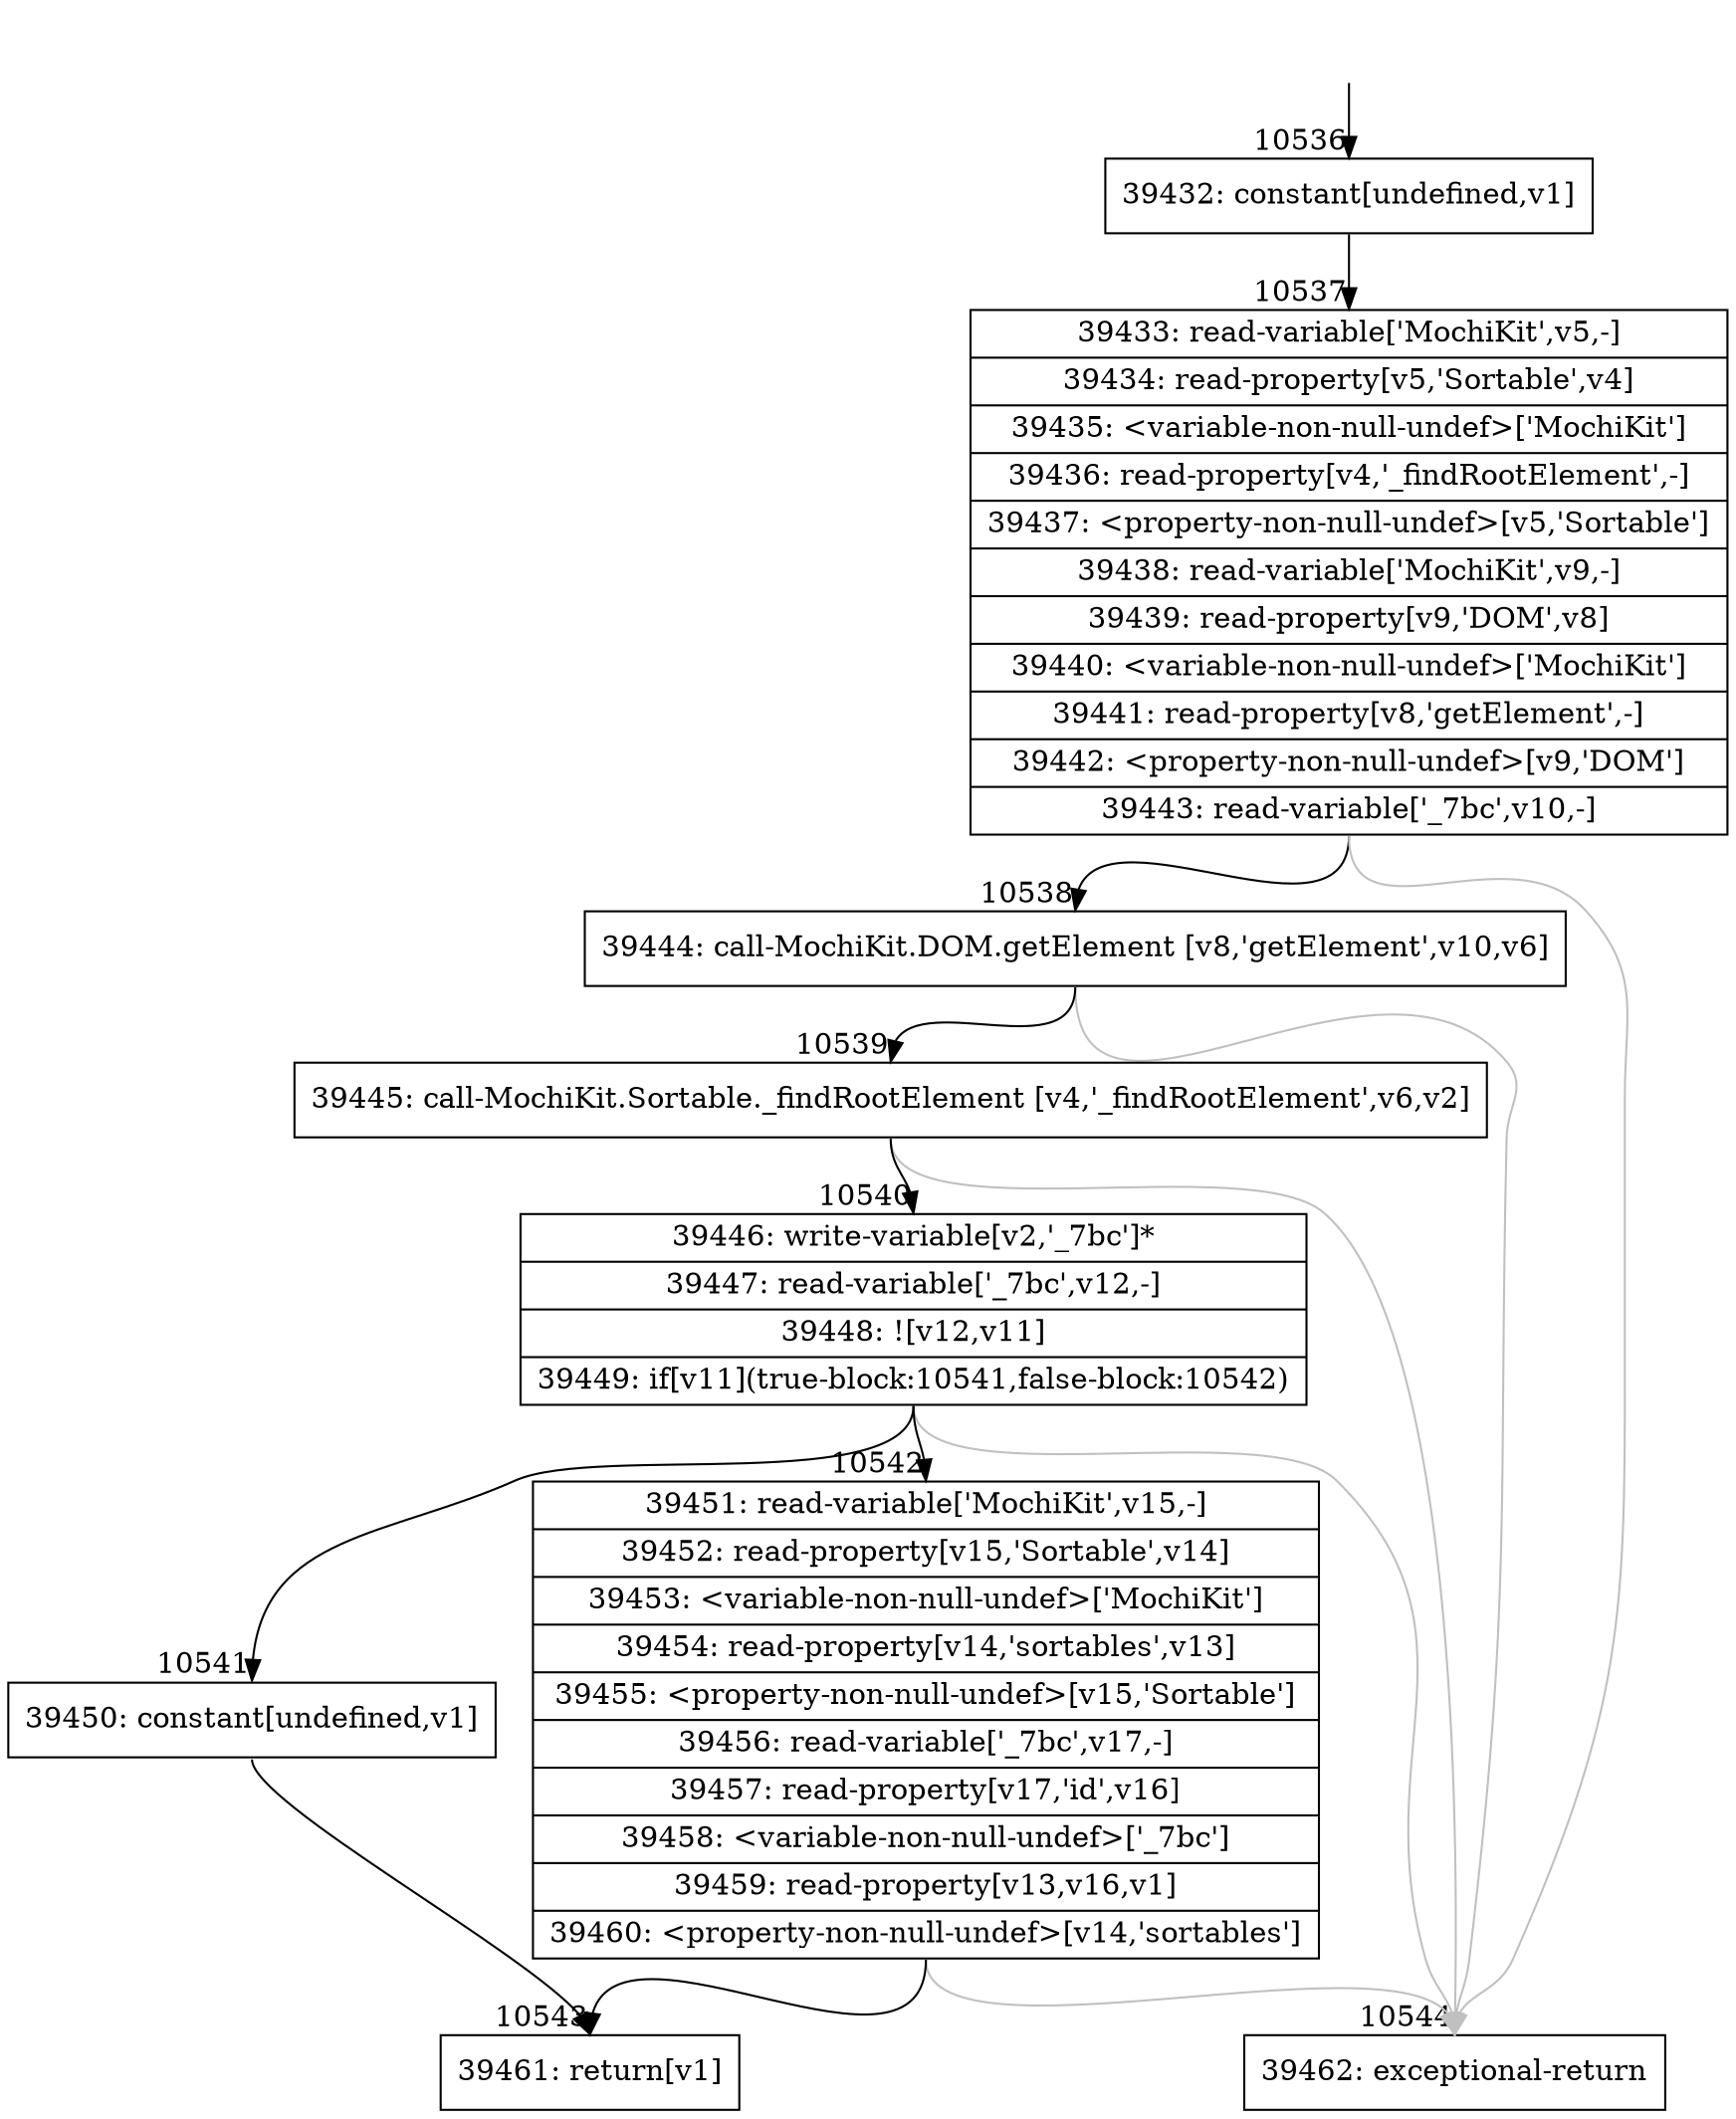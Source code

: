 digraph {
rankdir="TD"
BB_entry748[shape=none,label=""];
BB_entry748 -> BB10536 [tailport=s, headport=n, headlabel="    10536"]
BB10536 [shape=record label="{39432: constant[undefined,v1]}" ] 
BB10536 -> BB10537 [tailport=s, headport=n, headlabel="      10537"]
BB10537 [shape=record label="{39433: read-variable['MochiKit',v5,-]|39434: read-property[v5,'Sortable',v4]|39435: \<variable-non-null-undef\>['MochiKit']|39436: read-property[v4,'_findRootElement',-]|39437: \<property-non-null-undef\>[v5,'Sortable']|39438: read-variable['MochiKit',v9,-]|39439: read-property[v9,'DOM',v8]|39440: \<variable-non-null-undef\>['MochiKit']|39441: read-property[v8,'getElement',-]|39442: \<property-non-null-undef\>[v9,'DOM']|39443: read-variable['_7bc',v10,-]}" ] 
BB10537 -> BB10538 [tailport=s, headport=n, headlabel="      10538"]
BB10537 -> BB10544 [tailport=s, headport=n, color=gray, headlabel="      10544"]
BB10538 [shape=record label="{39444: call-MochiKit.DOM.getElement [v8,'getElement',v10,v6]}" ] 
BB10538 -> BB10539 [tailport=s, headport=n, headlabel="      10539"]
BB10538 -> BB10544 [tailport=s, headport=n, color=gray]
BB10539 [shape=record label="{39445: call-MochiKit.Sortable._findRootElement [v4,'_findRootElement',v6,v2]}" ] 
BB10539 -> BB10540 [tailport=s, headport=n, headlabel="      10540"]
BB10539 -> BB10544 [tailport=s, headport=n, color=gray]
BB10540 [shape=record label="{39446: write-variable[v2,'_7bc']*|39447: read-variable['_7bc',v12,-]|39448: ![v12,v11]|39449: if[v11](true-block:10541,false-block:10542)}" ] 
BB10540 -> BB10541 [tailport=s, headport=n, headlabel="      10541"]
BB10540 -> BB10542 [tailport=s, headport=n, headlabel="      10542"]
BB10540 -> BB10544 [tailport=s, headport=n, color=gray]
BB10541 [shape=record label="{39450: constant[undefined,v1]}" ] 
BB10541 -> BB10543 [tailport=s, headport=n, headlabel="      10543"]
BB10542 [shape=record label="{39451: read-variable['MochiKit',v15,-]|39452: read-property[v15,'Sortable',v14]|39453: \<variable-non-null-undef\>['MochiKit']|39454: read-property[v14,'sortables',v13]|39455: \<property-non-null-undef\>[v15,'Sortable']|39456: read-variable['_7bc',v17,-]|39457: read-property[v17,'id',v16]|39458: \<variable-non-null-undef\>['_7bc']|39459: read-property[v13,v16,v1]|39460: \<property-non-null-undef\>[v14,'sortables']}" ] 
BB10542 -> BB10543 [tailport=s, headport=n]
BB10542 -> BB10544 [tailport=s, headport=n, color=gray]
BB10543 [shape=record label="{39461: return[v1]}" ] 
BB10544 [shape=record label="{39462: exceptional-return}" ] 
//#$~ 7409
}
